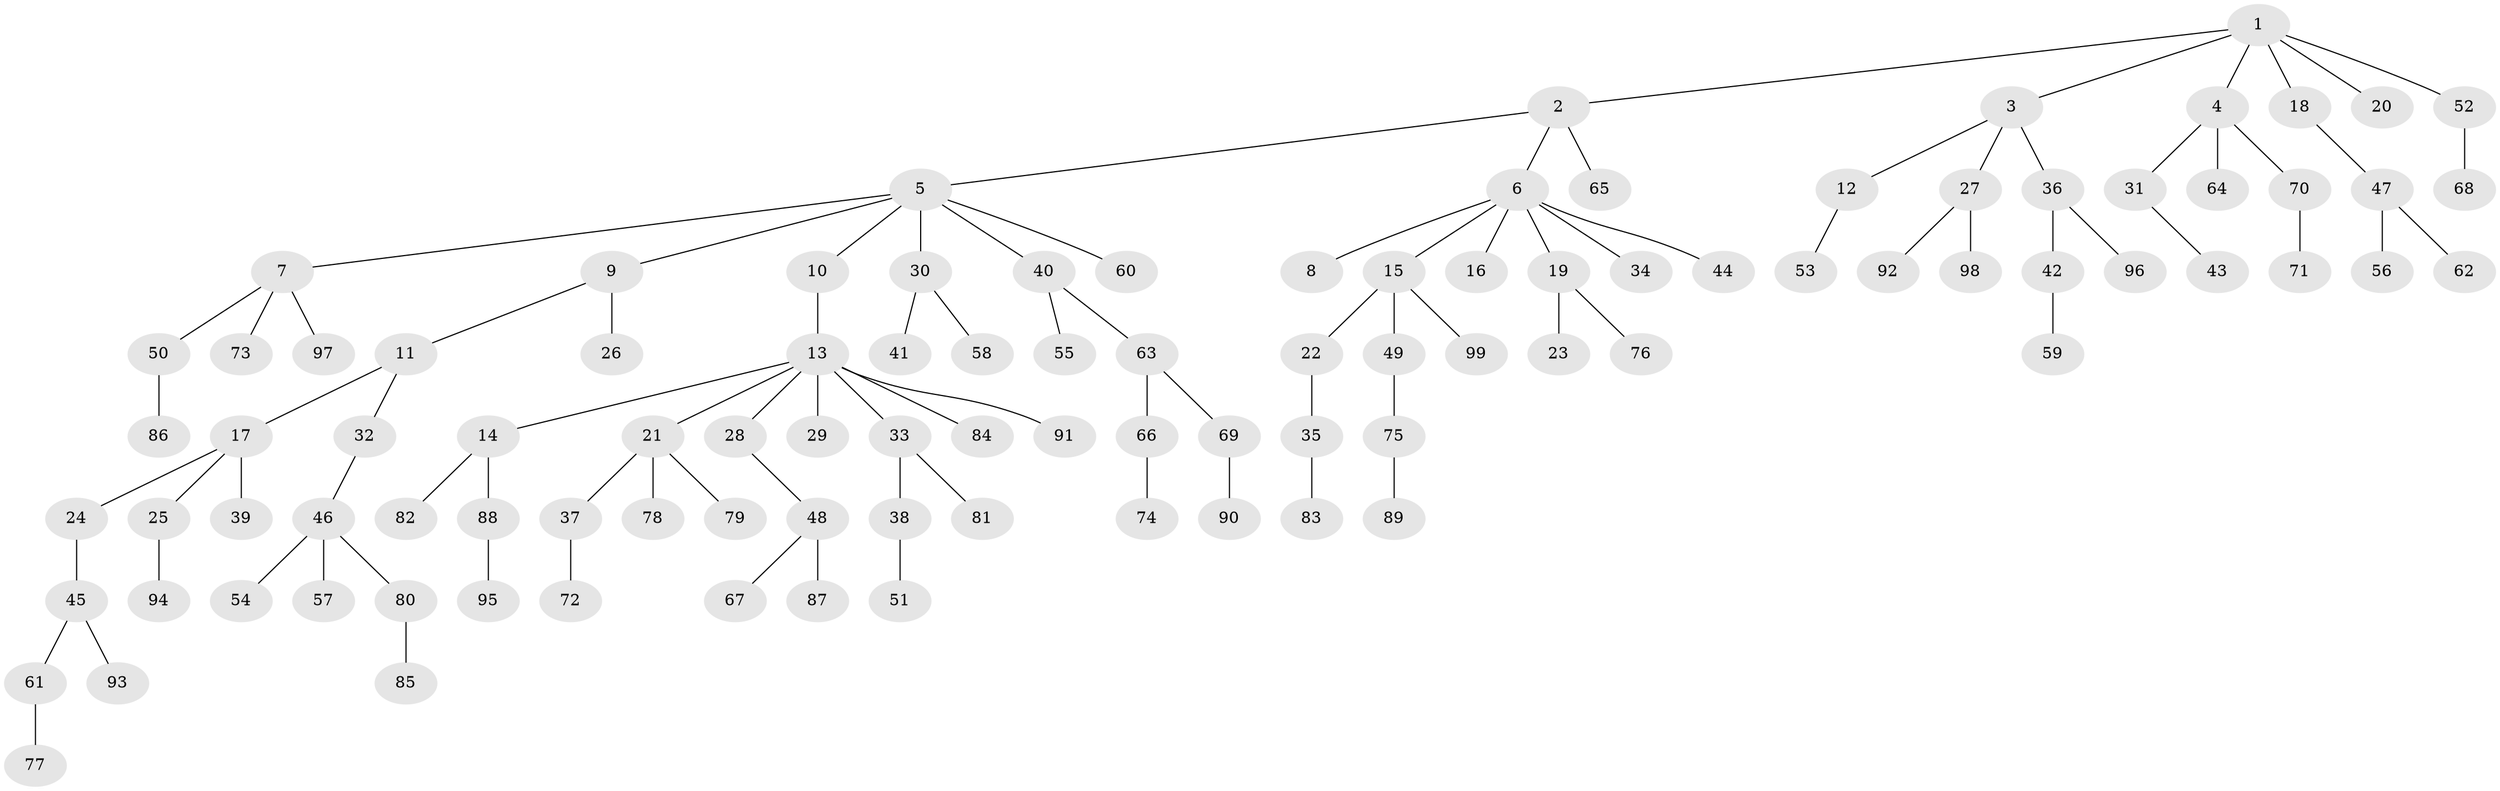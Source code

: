 // Generated by graph-tools (version 1.1) at 2025/26/03/09/25 03:26:29]
// undirected, 99 vertices, 98 edges
graph export_dot {
graph [start="1"]
  node [color=gray90,style=filled];
  1;
  2;
  3;
  4;
  5;
  6;
  7;
  8;
  9;
  10;
  11;
  12;
  13;
  14;
  15;
  16;
  17;
  18;
  19;
  20;
  21;
  22;
  23;
  24;
  25;
  26;
  27;
  28;
  29;
  30;
  31;
  32;
  33;
  34;
  35;
  36;
  37;
  38;
  39;
  40;
  41;
  42;
  43;
  44;
  45;
  46;
  47;
  48;
  49;
  50;
  51;
  52;
  53;
  54;
  55;
  56;
  57;
  58;
  59;
  60;
  61;
  62;
  63;
  64;
  65;
  66;
  67;
  68;
  69;
  70;
  71;
  72;
  73;
  74;
  75;
  76;
  77;
  78;
  79;
  80;
  81;
  82;
  83;
  84;
  85;
  86;
  87;
  88;
  89;
  90;
  91;
  92;
  93;
  94;
  95;
  96;
  97;
  98;
  99;
  1 -- 2;
  1 -- 3;
  1 -- 4;
  1 -- 18;
  1 -- 20;
  1 -- 52;
  2 -- 5;
  2 -- 6;
  2 -- 65;
  3 -- 12;
  3 -- 27;
  3 -- 36;
  4 -- 31;
  4 -- 64;
  4 -- 70;
  5 -- 7;
  5 -- 9;
  5 -- 10;
  5 -- 30;
  5 -- 40;
  5 -- 60;
  6 -- 8;
  6 -- 15;
  6 -- 16;
  6 -- 19;
  6 -- 34;
  6 -- 44;
  7 -- 50;
  7 -- 73;
  7 -- 97;
  9 -- 11;
  9 -- 26;
  10 -- 13;
  11 -- 17;
  11 -- 32;
  12 -- 53;
  13 -- 14;
  13 -- 21;
  13 -- 28;
  13 -- 29;
  13 -- 33;
  13 -- 84;
  13 -- 91;
  14 -- 82;
  14 -- 88;
  15 -- 22;
  15 -- 49;
  15 -- 99;
  17 -- 24;
  17 -- 25;
  17 -- 39;
  18 -- 47;
  19 -- 23;
  19 -- 76;
  21 -- 37;
  21 -- 78;
  21 -- 79;
  22 -- 35;
  24 -- 45;
  25 -- 94;
  27 -- 92;
  27 -- 98;
  28 -- 48;
  30 -- 41;
  30 -- 58;
  31 -- 43;
  32 -- 46;
  33 -- 38;
  33 -- 81;
  35 -- 83;
  36 -- 42;
  36 -- 96;
  37 -- 72;
  38 -- 51;
  40 -- 55;
  40 -- 63;
  42 -- 59;
  45 -- 61;
  45 -- 93;
  46 -- 54;
  46 -- 57;
  46 -- 80;
  47 -- 56;
  47 -- 62;
  48 -- 67;
  48 -- 87;
  49 -- 75;
  50 -- 86;
  52 -- 68;
  61 -- 77;
  63 -- 66;
  63 -- 69;
  66 -- 74;
  69 -- 90;
  70 -- 71;
  75 -- 89;
  80 -- 85;
  88 -- 95;
}
